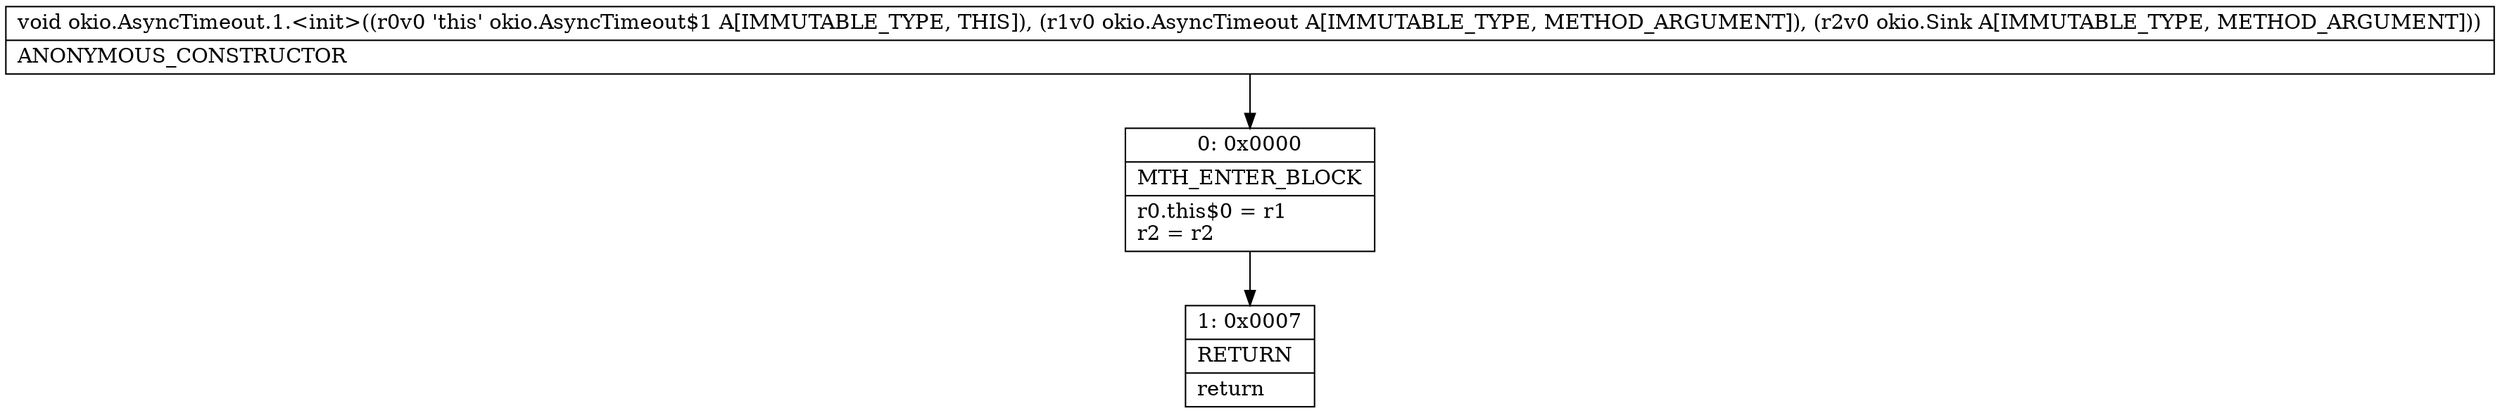 digraph "CFG forokio.AsyncTimeout.1.\<init\>(Lokio\/AsyncTimeout;Lokio\/Sink;)V" {
Node_0 [shape=record,label="{0\:\ 0x0000|MTH_ENTER_BLOCK\l|r0.this$0 = r1\lr2 = r2\l}"];
Node_1 [shape=record,label="{1\:\ 0x0007|RETURN\l|return\l}"];
MethodNode[shape=record,label="{void okio.AsyncTimeout.1.\<init\>((r0v0 'this' okio.AsyncTimeout$1 A[IMMUTABLE_TYPE, THIS]), (r1v0 okio.AsyncTimeout A[IMMUTABLE_TYPE, METHOD_ARGUMENT]), (r2v0 okio.Sink A[IMMUTABLE_TYPE, METHOD_ARGUMENT]))  | ANONYMOUS_CONSTRUCTOR\l}"];
MethodNode -> Node_0;
Node_0 -> Node_1;
}

